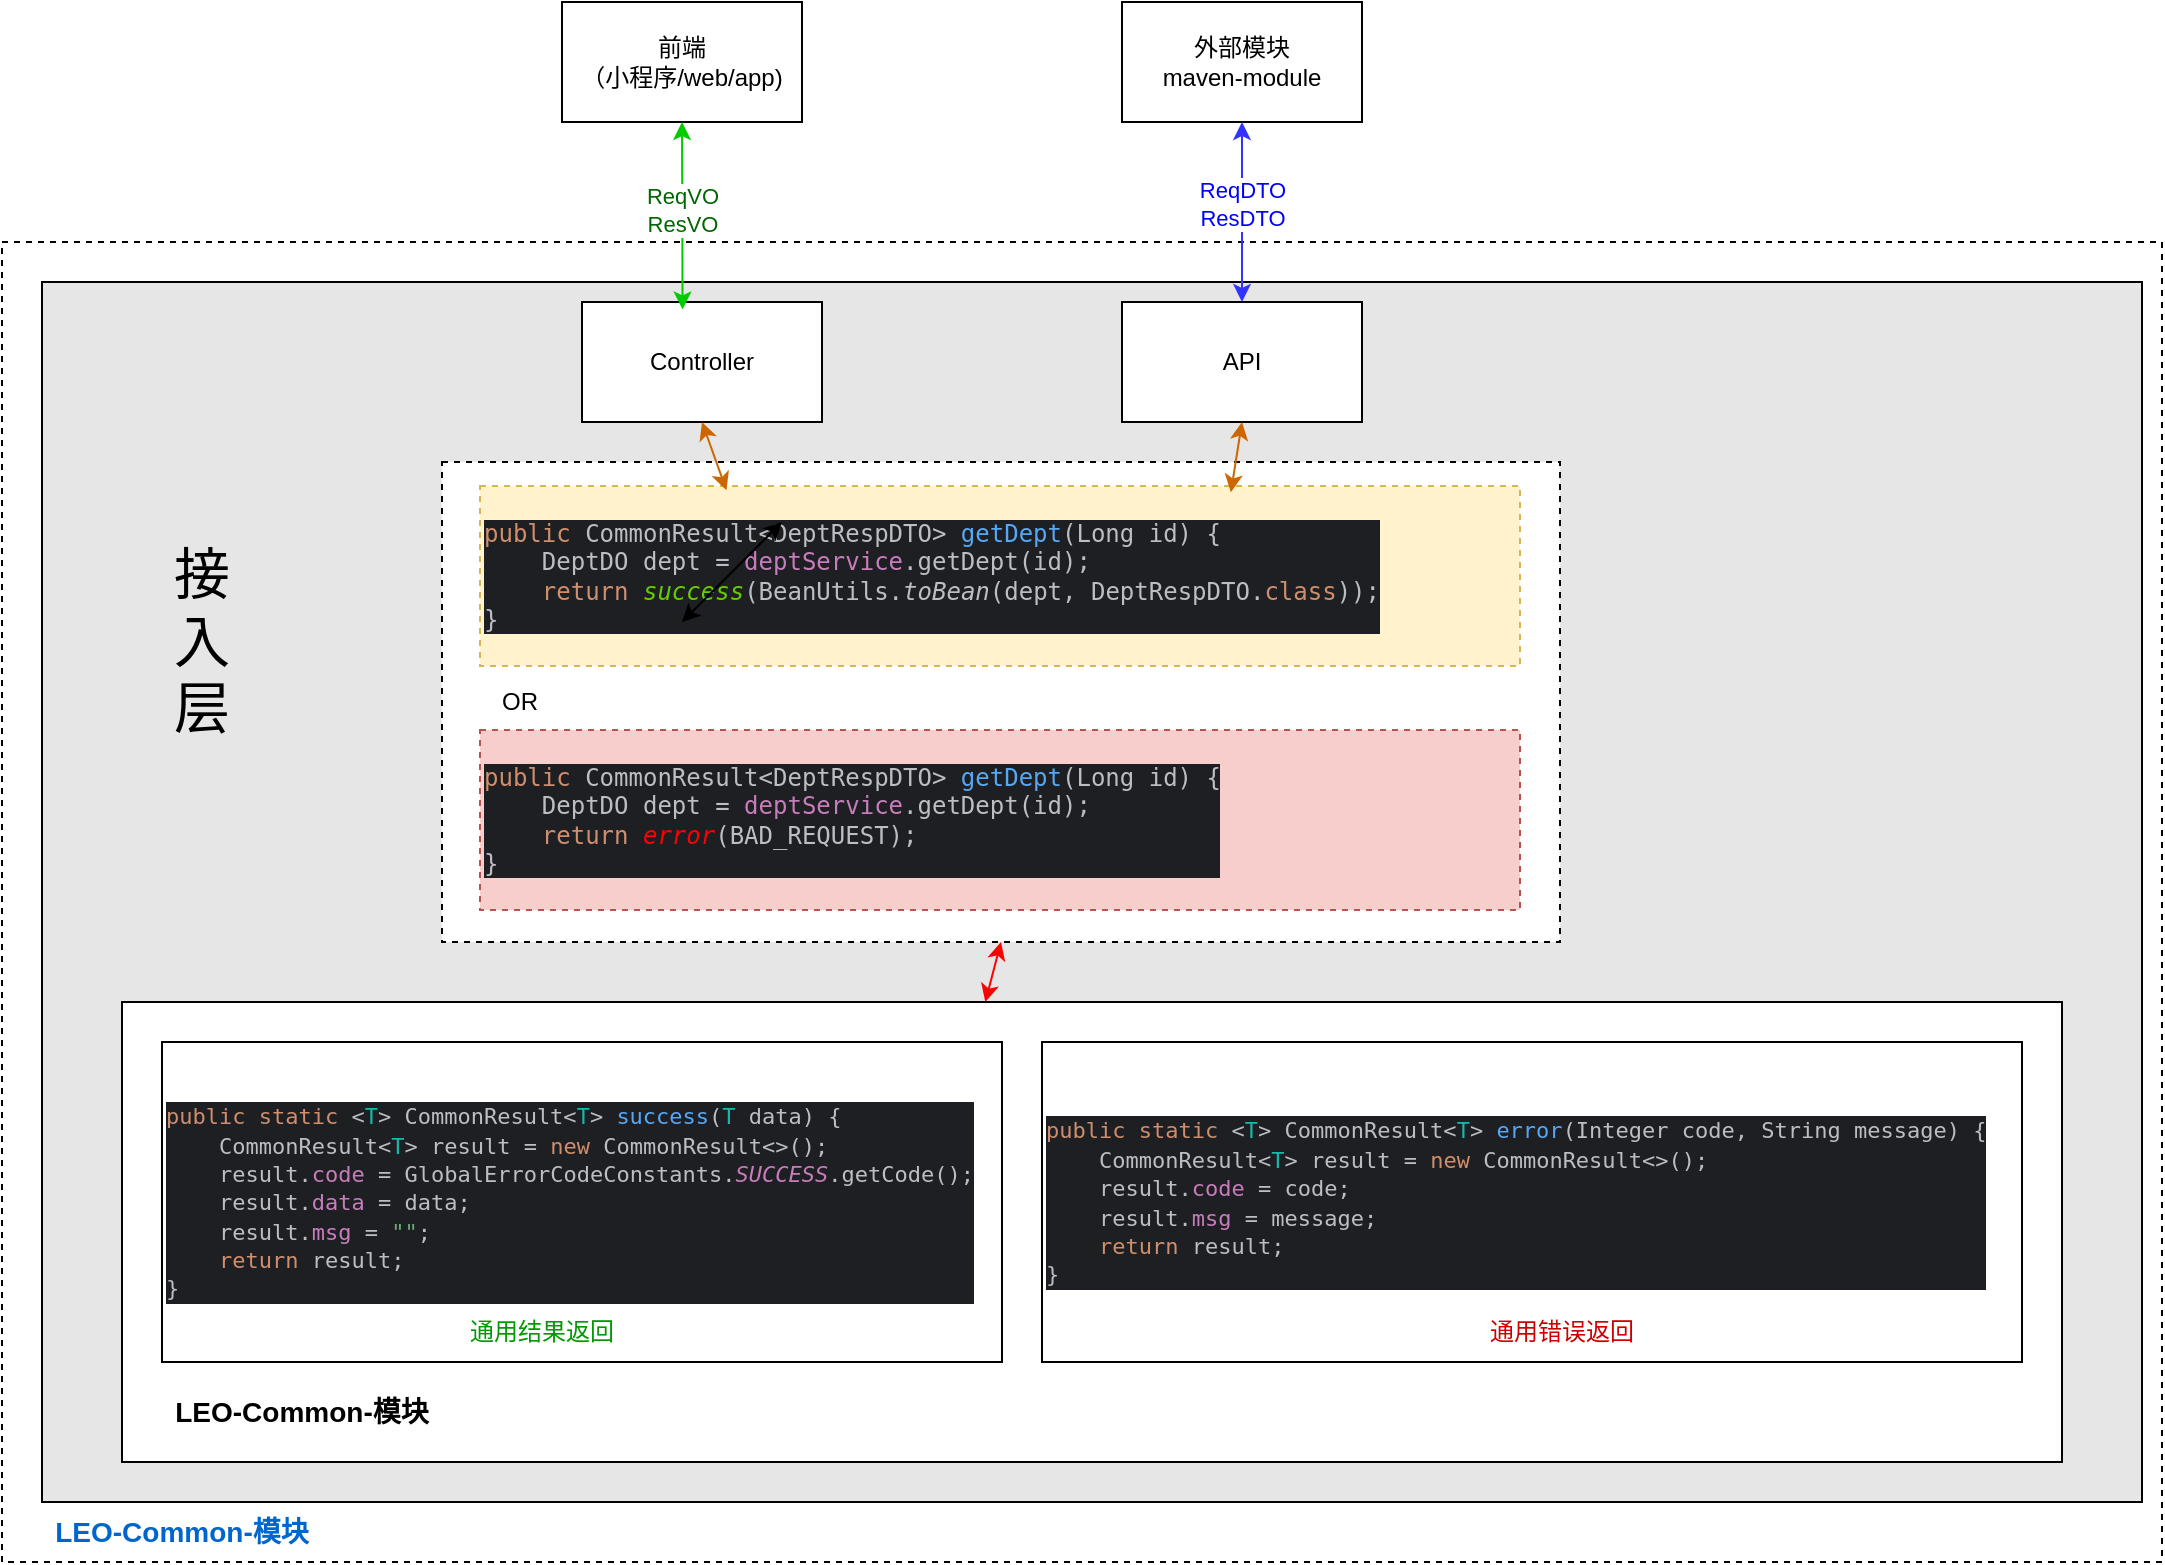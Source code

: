 <mxfile version="25.0.3">
  <diagram name="第 1 页" id="lSxsQTKsH0cl3HJqyxiH">
    <mxGraphModel dx="1306" dy="716" grid="1" gridSize="10" guides="1" tooltips="1" connect="1" arrows="1" fold="1" page="1" pageScale="1" pageWidth="827" pageHeight="1169" math="0" shadow="0">
      <root>
        <mxCell id="0" />
        <mxCell id="1" parent="0" />
        <mxCell id="vqYGN-tJOdZQyUECBCoU-2" value="" style="rounded=0;whiteSpace=wrap;html=1;dashed=1;" vertex="1" parent="1">
          <mxGeometry x="210" y="330" width="1080" height="660" as="geometry" />
        </mxCell>
        <mxCell id="vqYGN-tJOdZQyUECBCoU-3" value="外部模块&lt;br&gt;maven-module" style="rounded=0;whiteSpace=wrap;html=1;" vertex="1" parent="1">
          <mxGeometry x="770" y="210" width="120" height="60" as="geometry" />
        </mxCell>
        <mxCell id="vqYGN-tJOdZQyUECBCoU-4" value="前端&lt;br&gt;（小程序/web/app)" style="rounded=0;whiteSpace=wrap;html=1;" vertex="1" parent="1">
          <mxGeometry x="490" y="210" width="120" height="60" as="geometry" />
        </mxCell>
        <mxCell id="vqYGN-tJOdZQyUECBCoU-5" value="" style="rounded=0;whiteSpace=wrap;html=1;fillColor=#E6E6E6;" vertex="1" parent="1">
          <mxGeometry x="230" y="350" width="1050" height="610" as="geometry" />
        </mxCell>
        <mxCell id="vqYGN-tJOdZQyUECBCoU-6" value="API" style="rounded=0;whiteSpace=wrap;html=1;" vertex="1" parent="1">
          <mxGeometry x="770" y="360" width="120" height="60" as="geometry" />
        </mxCell>
        <mxCell id="vqYGN-tJOdZQyUECBCoU-7" value="Controller" style="rounded=0;whiteSpace=wrap;html=1;" vertex="1" parent="1">
          <mxGeometry x="500" y="360" width="120" height="60" as="geometry" />
        </mxCell>
        <mxCell id="vqYGN-tJOdZQyUECBCoU-8" value="" style="rounded=0;whiteSpace=wrap;html=1;dashed=1;" vertex="1" parent="1">
          <mxGeometry x="430" y="440" width="559" height="240" as="geometry" />
        </mxCell>
        <mxCell id="vqYGN-tJOdZQyUECBCoU-9" value="&lt;div style=&quot;background-color: rgb(30, 31, 34);&quot;&gt;&lt;pre style=&quot;font-family: &amp;quot;JetBrains Mono&amp;quot;, monospace;&quot;&gt;&lt;font&gt;&lt;span style=&quot;color: rgb(207, 142, 109);&quot;&gt;public &lt;/span&gt;&lt;font style=&quot;&quot; color=&quot;#bcbec4&quot;&gt;CommonResult&amp;lt;DeptRespDTO&amp;gt; &lt;/font&gt;&lt;span style=&quot;color: rgb(86, 168, 245);&quot;&gt;getDept&lt;/span&gt;&lt;font style=&quot;&quot; color=&quot;#bcbec4&quot;&gt;(Long id) {&lt;br&gt;    DeptDO dept = &lt;/font&gt;&lt;span style=&quot;color: rgb(199, 125, 187);&quot;&gt;deptService&lt;/span&gt;&lt;font style=&quot;&quot; color=&quot;#bcbec4&quot;&gt;.getDept(id);&lt;br&gt;    &lt;/font&gt;&lt;span style=&quot;color: rgb(207, 142, 109);&quot;&gt;return &lt;/span&gt;&lt;span style=&quot;font-style: italic;&quot;&gt;&lt;font color=&quot;#66cc00&quot;&gt;success&lt;/font&gt;&lt;/span&gt;&lt;font style=&quot;&quot; color=&quot;#bcbec4&quot;&gt;(BeanUtils.&lt;/font&gt;&lt;span style=&quot;color: rgb(188, 190, 196); font-style: italic;&quot;&gt;toBean&lt;/span&gt;&lt;font style=&quot;&quot; color=&quot;#bcbec4&quot;&gt;(dept, DeptRespDTO.&lt;/font&gt;&lt;span style=&quot;color: rgb(207, 142, 109);&quot;&gt;class&lt;/span&gt;&lt;font style=&quot;&quot; color=&quot;#bcbec4&quot;&gt;));&lt;br&gt;}&lt;/font&gt;&lt;/font&gt;&lt;/pre&gt;&lt;/div&gt;" style="rounded=0;whiteSpace=wrap;html=1;align=left;dashed=1;fillColor=#fff2cc;strokeColor=#d6b656;" vertex="1" parent="1">
          <mxGeometry x="449" y="452" width="520" height="90" as="geometry" />
        </mxCell>
        <mxCell id="vqYGN-tJOdZQyUECBCoU-10" value="&lt;div style=&quot;background-color: rgb(30, 31, 34);&quot;&gt;&lt;pre style=&quot;font-family: &amp;quot;JetBrains Mono&amp;quot;, monospace;&quot;&gt;&lt;font&gt;&lt;span style=&quot;color: rgb(207, 142, 109);&quot;&gt;public &lt;/span&gt;&lt;font style=&quot;&quot; color=&quot;#bcbec4&quot;&gt;CommonResult&amp;lt;DeptRespDTO&amp;gt; &lt;/font&gt;&lt;span style=&quot;color: rgb(86, 168, 245);&quot;&gt;getDept&lt;/span&gt;&lt;font style=&quot;&quot; color=&quot;#bcbec4&quot;&gt;(Long id) {&lt;br&gt;    DeptDO dept = &lt;/font&gt;&lt;span style=&quot;color: rgb(199, 125, 187);&quot;&gt;deptService&lt;/span&gt;&lt;font style=&quot;&quot; color=&quot;#bcbec4&quot;&gt;.getDept(id);&lt;br&gt;    &lt;/font&gt;&lt;span style=&quot;color: rgb(207, 142, 109);&quot;&gt;return &lt;/span&gt;&lt;span style=&quot;font-style: italic;&quot;&gt;&lt;font color=&quot;#ff0000&quot;&gt;error&lt;/font&gt;&lt;/span&gt;&lt;font style=&quot;&quot; color=&quot;#bcbec4&quot;&gt;(BAD_REQUEST);&lt;br&gt;}&lt;/font&gt;&lt;/font&gt;&lt;/pre&gt;&lt;/div&gt;" style="rounded=0;whiteSpace=wrap;html=1;align=left;dashed=1;fillColor=#f8cecc;strokeColor=#b85450;" vertex="1" parent="1">
          <mxGeometry x="449" y="574" width="520" height="90" as="geometry" />
        </mxCell>
        <mxCell id="vqYGN-tJOdZQyUECBCoU-11" value="" style="rounded=0;whiteSpace=wrap;html=1;" vertex="1" parent="1">
          <mxGeometry x="270" y="710" width="970" height="230" as="geometry" />
        </mxCell>
        <mxCell id="vqYGN-tJOdZQyUECBCoU-12" value="&lt;div style=&quot;background-color:#1e1f22;color:#bcbec4&quot;&gt;&lt;pre style=&quot;font-family: &amp;quot;JetBrains Mono&amp;quot;, monospace;&quot;&gt;&lt;pre style=&quot;font-family: &amp;quot;JetBrains Mono&amp;quot;, monospace;&quot;&gt;&lt;font style=&quot;font-size: 11px;&quot;&gt;&lt;span style=&quot;color: rgb(207, 142, 109);&quot;&gt;public static &lt;/span&gt;&amp;lt;&lt;span style=&quot;color: rgb(22, 186, 172);&quot;&gt;T&lt;/span&gt;&amp;gt; CommonResult&amp;lt;&lt;span style=&quot;color: rgb(22, 186, 172);&quot;&gt;T&lt;/span&gt;&amp;gt; &lt;span style=&quot;color: rgb(86, 168, 245);&quot;&gt;error&lt;/span&gt;(Integer code, String message) {&lt;br&gt;    CommonResult&amp;lt;&lt;span style=&quot;color: rgb(22, 186, 172);&quot;&gt;T&lt;/span&gt;&amp;gt; result = &lt;span style=&quot;color: rgb(207, 142, 109);&quot;&gt;new &lt;/span&gt;CommonResult&amp;lt;&amp;gt;();&lt;br&gt;    result.&lt;span style=&quot;color: rgb(199, 125, 187);&quot;&gt;code &lt;/span&gt;= code;&lt;br&gt;    result.&lt;span style=&quot;color: rgb(199, 125, 187);&quot;&gt;msg &lt;/span&gt;= message;&lt;br&gt;    &lt;span style=&quot;color: rgb(207, 142, 109);&quot;&gt;return &lt;/span&gt;result;&lt;br&gt;}&lt;/font&gt;&lt;/pre&gt;&lt;/pre&gt;&lt;/div&gt;" style="rounded=0;whiteSpace=wrap;html=1;align=left;" vertex="1" parent="1">
          <mxGeometry x="730" y="730" width="490" height="160" as="geometry" />
        </mxCell>
        <mxCell id="vqYGN-tJOdZQyUECBCoU-13" value="&lt;div style=&quot;background-color:#1e1f22;color:#bcbec4&quot;&gt;&lt;pre style=&quot;font-family: &amp;quot;JetBrains Mono&amp;quot;, monospace;&quot;&gt;&lt;font style=&quot;font-size: 11px;&quot;&gt;&lt;span style=&quot;color: rgb(207, 142, 109);&quot;&gt;public static &lt;/span&gt;&amp;lt;&lt;span style=&quot;color: rgb(22, 186, 172);&quot;&gt;T&lt;/span&gt;&amp;gt; CommonResult&amp;lt;&lt;span style=&quot;color: rgb(22, 186, 172);&quot;&gt;T&lt;/span&gt;&amp;gt; &lt;span style=&quot;color: rgb(86, 168, 245);&quot;&gt;success&lt;/span&gt;(&lt;span style=&quot;color: rgb(22, 186, 172);&quot;&gt;T &lt;/span&gt;data) {&lt;br&gt;    CommonResult&amp;lt;&lt;span style=&quot;color: rgb(22, 186, 172);&quot;&gt;T&lt;/span&gt;&amp;gt; result = &lt;span style=&quot;color: rgb(207, 142, 109);&quot;&gt;new &lt;/span&gt;CommonResult&amp;lt;&amp;gt;();&lt;br&gt;    result.&lt;span style=&quot;color: rgb(199, 125, 187);&quot;&gt;code &lt;/span&gt;= GlobalErrorCodeConstants.&lt;span style=&quot;color: rgb(199, 125, 187); font-style: italic;&quot;&gt;SUCCESS&lt;/span&gt;.getCode();&lt;br&gt;    result.&lt;span style=&quot;color: rgb(199, 125, 187);&quot;&gt;data &lt;/span&gt;= data;&lt;br&gt;    result.&lt;span style=&quot;color: rgb(199, 125, 187);&quot;&gt;msg &lt;/span&gt;= &lt;span style=&quot;color: rgb(106, 171, 115);&quot;&gt;&quot;&quot;&lt;/span&gt;;&lt;br&gt;    &lt;span style=&quot;color: rgb(207, 142, 109);&quot;&gt;return &lt;/span&gt;result;&lt;br&gt;}&lt;/font&gt;&lt;/pre&gt;&lt;/div&gt;" style="rounded=0;whiteSpace=wrap;html=1;align=left;" vertex="1" parent="1">
          <mxGeometry x="290" y="730" width="420" height="160" as="geometry" />
        </mxCell>
        <mxCell id="vqYGN-tJOdZQyUECBCoU-14" value="OR" style="text;html=1;align=center;verticalAlign=middle;whiteSpace=wrap;rounded=0;" vertex="1" parent="1">
          <mxGeometry x="439" y="545" width="60" height="30" as="geometry" />
        </mxCell>
        <mxCell id="vqYGN-tJOdZQyUECBCoU-15" value="" style="endArrow=classic;startArrow=classic;html=1;rounded=0;" edge="1" parent="1">
          <mxGeometry width="50" height="50" relative="1" as="geometry">
            <mxPoint x="550" y="520" as="sourcePoint" />
            <mxPoint x="600" y="470" as="targetPoint" />
          </mxGeometry>
        </mxCell>
        <mxCell id="vqYGN-tJOdZQyUECBCoU-16" value="" style="endArrow=classic;startArrow=classic;html=1;rounded=0;entryX=0.5;entryY=1;entryDx=0;entryDy=0;exitX=0.419;exitY=0.062;exitDx=0;exitDy=0;exitPerimeter=0;strokeColor=#00CC00;" edge="1" parent="1" source="vqYGN-tJOdZQyUECBCoU-7" target="vqYGN-tJOdZQyUECBCoU-4">
          <mxGeometry width="50" height="50" relative="1" as="geometry">
            <mxPoint x="380" y="415" as="sourcePoint" />
            <mxPoint x="430" y="365" as="targetPoint" />
          </mxGeometry>
        </mxCell>
        <mxCell id="vqYGN-tJOdZQyUECBCoU-17" value="&lt;font color=&quot;#006600&quot;&gt;ReqVO&lt;br&gt;ResVO&lt;/font&gt;" style="edgeLabel;html=1;align=center;verticalAlign=middle;resizable=0;points=[];" vertex="1" connectable="0" parent="vqYGN-tJOdZQyUECBCoU-16">
          <mxGeometry x="0.057" relative="1" as="geometry">
            <mxPoint as="offset" />
          </mxGeometry>
        </mxCell>
        <mxCell id="vqYGN-tJOdZQyUECBCoU-18" value="" style="endArrow=classic;startArrow=classic;html=1;rounded=0;entryX=0.5;entryY=1;entryDx=0;entryDy=0;exitX=0.5;exitY=0;exitDx=0;exitDy=0;strokeColor=#3333FF;" edge="1" parent="1" source="vqYGN-tJOdZQyUECBCoU-6" target="vqYGN-tJOdZQyUECBCoU-3">
          <mxGeometry width="50" height="50" relative="1" as="geometry">
            <mxPoint x="400" y="600" as="sourcePoint" />
            <mxPoint x="450" y="550" as="targetPoint" />
          </mxGeometry>
        </mxCell>
        <mxCell id="vqYGN-tJOdZQyUECBCoU-19" value="&lt;font color=&quot;#0000ff&quot;&gt;ReqDTO&lt;br&gt;ResDTO&lt;/font&gt;" style="edgeLabel;html=1;align=center;verticalAlign=middle;resizable=0;points=[];" vertex="1" connectable="0" parent="vqYGN-tJOdZQyUECBCoU-18">
          <mxGeometry x="0.103" relative="1" as="geometry">
            <mxPoint as="offset" />
          </mxGeometry>
        </mxCell>
        <mxCell id="vqYGN-tJOdZQyUECBCoU-20" value="" style="endArrow=classic;startArrow=classic;html=1;rounded=0;entryX=0.5;entryY=1;entryDx=0;entryDy=0;exitX=0.722;exitY=0.035;exitDx=0;exitDy=0;exitPerimeter=0;strokeColor=#CC6600;" edge="1" parent="1" source="vqYGN-tJOdZQyUECBCoU-9" target="vqYGN-tJOdZQyUECBCoU-6">
          <mxGeometry width="50" height="50" relative="1" as="geometry">
            <mxPoint x="530" y="600" as="sourcePoint" />
            <mxPoint x="580" y="550" as="targetPoint" />
          </mxGeometry>
        </mxCell>
        <mxCell id="vqYGN-tJOdZQyUECBCoU-21" value="" style="endArrow=classic;startArrow=classic;html=1;rounded=0;entryX=0.5;entryY=1;entryDx=0;entryDy=0;exitX=0.237;exitY=0.024;exitDx=0;exitDy=0;exitPerimeter=0;strokeColor=#CC6600;" edge="1" parent="1" source="vqYGN-tJOdZQyUECBCoU-9" target="vqYGN-tJOdZQyUECBCoU-7">
          <mxGeometry width="50" height="50" relative="1" as="geometry">
            <mxPoint x="530" y="600" as="sourcePoint" />
            <mxPoint x="580" y="550" as="targetPoint" />
          </mxGeometry>
        </mxCell>
        <mxCell id="vqYGN-tJOdZQyUECBCoU-22" value="&lt;font style=&quot;font-size: 28px;&quot;&gt;接&lt;br&gt;入&lt;br&gt;层&lt;/font&gt;" style="text;html=1;align=center;verticalAlign=middle;whiteSpace=wrap;rounded=0;" vertex="1" parent="1">
          <mxGeometry x="280" y="515" width="60" height="30" as="geometry" />
        </mxCell>
        <mxCell id="vqYGN-tJOdZQyUECBCoU-23" value="" style="endArrow=classic;startArrow=classic;html=1;rounded=0;entryX=0.5;entryY=1;entryDx=0;entryDy=0;exitX=0.445;exitY=0;exitDx=0;exitDy=0;exitPerimeter=0;strokeColor=#FF0000;" edge="1" parent="1" source="vqYGN-tJOdZQyUECBCoU-11" target="vqYGN-tJOdZQyUECBCoU-8">
          <mxGeometry width="50" height="50" relative="1" as="geometry">
            <mxPoint x="640" y="710" as="sourcePoint" />
            <mxPoint x="690" y="660" as="targetPoint" />
          </mxGeometry>
        </mxCell>
        <mxCell id="vqYGN-tJOdZQyUECBCoU-24" value="通用结果返回" style="text;html=1;align=center;verticalAlign=middle;whiteSpace=wrap;rounded=0;fontColor=#009900;" vertex="1" parent="1">
          <mxGeometry x="430" y="860" width="100" height="30" as="geometry" />
        </mxCell>
        <mxCell id="vqYGN-tJOdZQyUECBCoU-25" value="&lt;font color=&quot;#cc0000&quot;&gt;通用错误返回&lt;/font&gt;" style="text;html=1;align=center;verticalAlign=middle;whiteSpace=wrap;rounded=0;fontColor=#009900;" vertex="1" parent="1">
          <mxGeometry x="940" y="860" width="100" height="30" as="geometry" />
        </mxCell>
        <mxCell id="vqYGN-tJOdZQyUECBCoU-26" value="LEO-Common-模块" style="text;html=1;align=center;verticalAlign=middle;whiteSpace=wrap;rounded=0;fontStyle=1;fontSize=14;" vertex="1" parent="1">
          <mxGeometry x="290" y="900" width="140" height="30" as="geometry" />
        </mxCell>
        <mxCell id="vqYGN-tJOdZQyUECBCoU-27" value="&lt;font color=&quot;#0066cc&quot;&gt;LEO-Common-模块&lt;/font&gt;" style="text;html=1;align=center;verticalAlign=middle;whiteSpace=wrap;rounded=0;fontStyle=1;fontSize=14;" vertex="1" parent="1">
          <mxGeometry x="230" y="960" width="140" height="30" as="geometry" />
        </mxCell>
      </root>
    </mxGraphModel>
  </diagram>
</mxfile>
